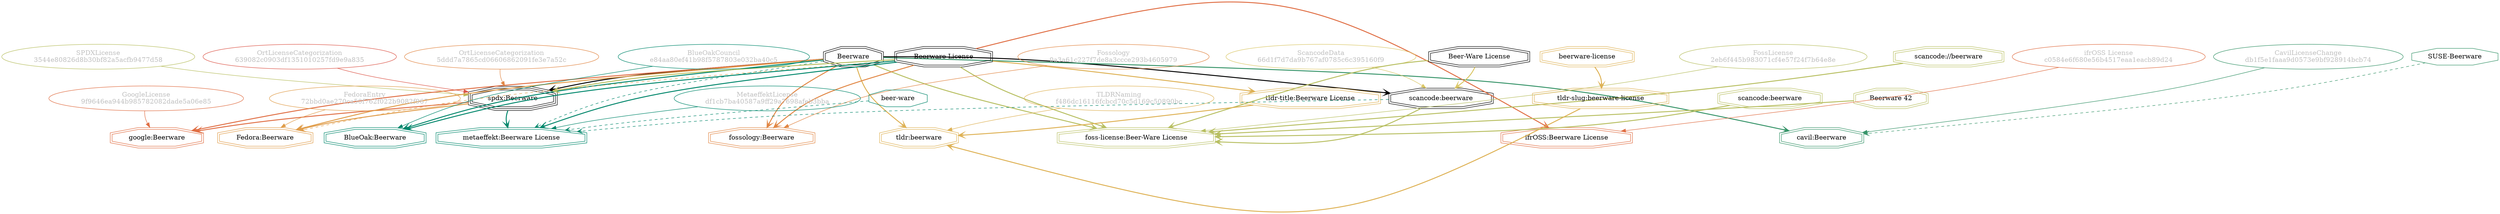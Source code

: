 strict digraph {
    node [shape=box];
    graph [splines=curved];
    662 [label="SPDXLicense\n3544e80826d8b30bf82a5acfb9477d58"
        ,fontcolor=gray
        ,color="#b8bf62"
        ,fillcolor="beige;1"
        ,shape=ellipse];
    663 [label="spdx:Beerware"
        ,shape=tripleoctagon];
    664 [label=Beerware
        ,shape=doubleoctagon];
    665 [label="Beerware License"
        ,shape=doubleoctagon];
    5361 [label="GoogleLicense\n9f9646ea944b985782082dade5a06e85"
         ,fontcolor=gray
         ,color="#e06f45"
         ,fillcolor="beige;1"
         ,shape=ellipse];
    5362 [label="google:Beerware"
         ,color="#e06f45"
         ,shape=doubleoctagon];
    6028 [label="FedoraEntry\n72bbd0ae270ca50f762f022b9082f967"
         ,fontcolor=gray
         ,color="#e09d4b"
         ,fillcolor="beige;1"
         ,shape=ellipse];
    6029 [label="Fedora:Beerware"
         ,color="#e09d4b"
         ,shape=doubleoctagon];
    9106 [label="BlueOakCouncil\ne84aa80ef41b98f5787803e032ba40c5"
         ,fontcolor=gray
         ,color="#00876c"
         ,fillcolor="beige;1"
         ,shape=ellipse];
    9107 [label="BlueOak:Beerware"
         ,color="#00876c"
         ,shape=doubleoctagon];
    12385 [label="ScancodeData\n66d1f7d7da9b767af0785c6c395160f9"
          ,fontcolor=gray
          ,color="#dac767"
          ,fillcolor="beige;1"
          ,shape=ellipse];
    12386 [label="scancode:beerware"
          ,shape=doubleoctagon];
    12387 [label="Beer-Ware License"
          ,shape=doubleoctagon];
    27838 [label="Fossology\n0a3a61c227f7de8a3ccce293b4605979"
          ,fontcolor=gray
          ,color="#e18745"
          ,fillcolor="beige;1"
          ,shape=ellipse];
    27839 [label="fossology:Beerware"
          ,color="#e18745"
          ,shape=doubleoctagon];
    28652 [label="OrtLicenseCategorization\n639082c0903df1351010257fd9e9a835"
          ,fontcolor=gray
          ,color="#dc574a"
          ,fillcolor="beige;1"
          ,shape=ellipse];
    35493 [label="OrtLicenseCategorization\n5ddd7a7865cd06606862091fe3e7a52c"
          ,fontcolor=gray
          ,color="#e18745"
          ,fillcolor="beige;1"
          ,shape=ellipse];
    36525 [label="CavilLicenseChange\ndb1f5e1faaa9d0573e9bf928914bcb74"
          ,fontcolor=gray
          ,color="#379469"
          ,fillcolor="beige;1"
          ,shape=ellipse];
    36526 [label="cavil:Beerware"
          ,color="#379469"
          ,shape=doubleoctagon];
    36527 [label="SUSE-Beerware"
          ,color="#379469"
          ,shape=octagon];
    39931 [label="MetaeffektLicense\ndf1cb7ba40587a9ff29a7698afeb3bba"
          ,fontcolor=gray
          ,color="#00876c"
          ,fillcolor="beige;1"
          ,shape=ellipse];
    39932 [label="metaeffekt:Beerware License"
          ,color="#00876c"
          ,shape=doubleoctagon];
    39933 [label="beer-ware"
          ,color="#00876c"
          ,shape=octagon];
    50494 [label="FossLicense\n2eb6f445b983071cf4e57f24f7b64e8e"
          ,fontcolor=gray
          ,color="#b8bf62"
          ,fillcolor="beige;1"
          ,shape=ellipse];
    50495 [label="foss-license:Beer-Ware License"
          ,color="#b8bf62"
          ,shape=doubleoctagon];
    50496 [label="scancode://beerware"
          ,color="#b8bf62"
          ,shape=doubleoctagon];
    50497 [label="Beerware 42"
          ,color="#b8bf62"
          ,shape=doubleoctagon];
    50498 [label="scancode:beerware"
          ,color="#b8bf62"
          ,shape=doubleoctagon];
    54504 [label="ifrOSS License\nc0584e6f680e56b4517eaa1eacb89d24"
          ,fontcolor=gray
          ,color="#e06f45"
          ,fillcolor="beige;1"
          ,shape=ellipse];
    54505 [label="ifrOSS:Beerware License"
          ,color="#e06f45"
          ,shape=doubleoctagon];
    57341 [label="TLDRNaming\nf486dc16116fcbcd70c5d169c50890bc"
          ,fontcolor=gray
          ,color="#deb256"
          ,fillcolor="beige;1"
          ,shape=ellipse];
    57342 [label="tldr:beerware"
          ,color="#deb256"
          ,shape=doubleoctagon];
    57343 [label="tldr-slug:beerware-license"
          ,color="#deb256"
          ,shape=doubleoctagon];
    57344 [label="beerware-license"
          ,color="#deb256"
          ,shape=doubleoctagon];
    57345 [label="tldr-title:Beerware License"
          ,color="#deb256"
          ,shape=doubleoctagon];
    662 -> 663 [weight=0.5
               ,color="#b8bf62"];
    663 -> 5362 [style=bold
                ,arrowhead=vee
                ,weight=0.7
                ,color="#e06f45"];
    663 -> 6029 [style=bold
                ,arrowhead=vee
                ,weight=0.7
                ,color="#e09d4b"];
    663 -> 39932 [style=bold
                 ,arrowhead=vee
                 ,weight=0.7
                 ,color="#00876c"];
    664 -> 663 [style=bold
               ,arrowhead=vee
               ,weight=0.7];
    664 -> 5362 [style=bold
                ,arrowhead=vee
                ,weight=0.7
                ,color="#e06f45"];
    664 -> 6029 [style=bold
                ,arrowhead=vee
                ,weight=0.7
                ,color="#e09d4b"];
    664 -> 6029 [style=bold
                ,arrowhead=vee
                ,weight=0.7
                ,color="#e09d4b"];
    664 -> 9107 [style=bold
                ,arrowhead=vee
                ,weight=0.7
                ,color="#00876c"];
    664 -> 12386 [style=bold
                 ,arrowhead=vee
                 ,weight=0.7];
    664 -> 27839 [style=bold
                 ,arrowhead=vee
                 ,weight=0.7
                 ,color="#e18745"];
    664 -> 36526 [style=bold
                 ,arrowhead=vee
                 ,weight=0.7
                 ,color="#379469"];
    664 -> 36526 [style=bold
                 ,arrowhead=vee
                 ,weight=0.7
                 ,color="#379469"];
    664 -> 39932 [style=dashed
                 ,arrowhead=vee
                 ,weight=0.5
                 ,color="#00876c"];
    664 -> 50495 [style=bold
                 ,arrowhead=vee
                 ,weight=0.7
                 ,color="#b8bf62"];
    664 -> 57342 [style=bold
                 ,arrowhead=vee
                 ,weight=0.7
                 ,color="#deb256"];
    665 -> 663 [style=bold
               ,arrowhead=vee
               ,weight=0.7
               ,color="#b8bf62"];
    665 -> 6029 [style=dashed
                ,arrowhead=vee
                ,weight=0.5
                ,color="#e09d4b"];
    665 -> 9107 [style=bold
                ,arrowhead=vee
                ,weight=0.7
                ,color="#00876c"];
    665 -> 27839 [style=bold
                 ,arrowhead=vee
                 ,weight=0.7
                 ,color="#e18745"];
    665 -> 39932 [style=bold
                 ,arrowhead=vee
                 ,weight=0.7
                 ,color="#00876c"];
    665 -> 50495 [style=bold
                 ,arrowhead=vee
                 ,weight=0.7
                 ,color="#b8bf62"];
    665 -> 54505 [style=bold
                 ,arrowhead=vee
                 ,weight=0.7
                 ,color="#e06f45"];
    665 -> 54505 [style=bold
                 ,arrowhead=vee
                 ,weight=0.7
                 ,color="#e06f45"];
    665 -> 57345 [style=bold
                 ,arrowhead=vee
                 ,weight=0.7
                 ,color="#deb256"];
    5361 -> 5362 [weight=0.5
                 ,color="#e06f45"];
    6028 -> 6029 [weight=0.5
                 ,color="#e09d4b"];
    9106 -> 9107 [weight=0.5
                 ,color="#00876c"];
    12385 -> 12386 [weight=0.5
                   ,color="#dac767"];
    12386 -> 39932 [style=dashed
                   ,arrowhead=vee
                   ,weight=0.5
                   ,color="#00876c"];
    12386 -> 50495 [style=bold
                   ,arrowhead=vee
                   ,weight=0.7
                   ,color="#b8bf62"];
    12387 -> 12386 [style=bold
                   ,arrowhead=vee
                   ,weight=0.7
                   ,color="#dac767"];
    12387 -> 50495 [style=bold
                   ,arrowhead=vee
                   ,weight=0.7
                   ,color="#b8bf62"];
    27838 -> 27839 [weight=0.5
                   ,color="#e18745"];
    28652 -> 663 [weight=0.5
                 ,color="#dc574a"];
    35493 -> 663 [weight=0.5
                 ,color="#e18745"];
    36525 -> 36526 [weight=0.5
                   ,color="#379469"];
    36527 -> 36526 [style=dashed
                   ,arrowhead=vee
                   ,weight=0.5
                   ,color="#379469"];
    39931 -> 39932 [weight=0.5
                   ,color="#00876c"];
    39933 -> 39932 [style=dashed
                   ,arrowhead=vee
                   ,weight=0.5
                   ,color="#00876c"];
    50494 -> 50495 [weight=0.5
                   ,color="#b8bf62"];
    50496 -> 50495 [style=bold
                   ,arrowhead=vee
                   ,weight=0.7
                   ,color="#b8bf62"];
    50497 -> 50495 [style=bold
                   ,arrowhead=vee
                   ,weight=0.7
                   ,color="#b8bf62"];
    50498 -> 50495 [style=bold
                   ,arrowhead=vee
                   ,weight=0.7
                   ,color="#b8bf62"];
    54504 -> 54505 [weight=0.5
                   ,color="#e06f45"];
    57341 -> 57342 [weight=0.5
                   ,color="#deb256"];
    57343 -> 57342 [style=bold
                   ,arrowhead=vee
                   ,weight=0.7
                   ,color="#deb256"];
    57344 -> 57343 [style=bold
                   ,arrowhead=vee
                   ,weight=0.7
                   ,color="#deb256"];
    57345 -> 57342 [style=bold
                   ,arrowhead=vee
                   ,weight=0.7
                   ,color="#deb256"];
}
